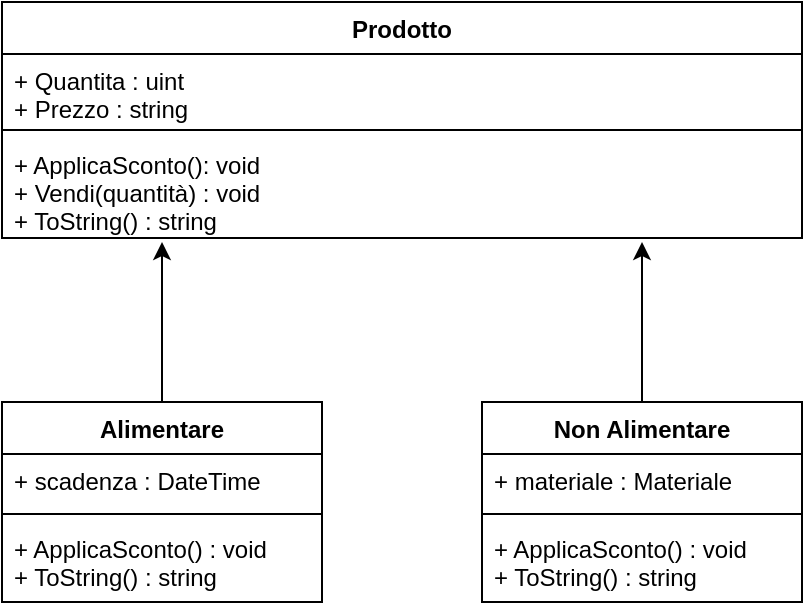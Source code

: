 <mxfile version="13.8.1" type="github">
  <diagram id="qgcYXGEeVK2xR8bV5rXa" name="Page-1">
    <mxGraphModel dx="460" dy="788" grid="1" gridSize="10" guides="1" tooltips="1" connect="1" arrows="1" fold="1" page="1" pageScale="1" pageWidth="827" pageHeight="1169" math="0" shadow="0">
      <root>
        <mxCell id="0" />
        <mxCell id="1" parent="0" />
        <mxCell id="b_ebPIoK7VyHeD0OFBqS-1" value="Prodotto" style="swimlane;fontStyle=1;align=center;verticalAlign=top;childLayout=stackLayout;horizontal=1;startSize=26;horizontalStack=0;resizeParent=1;resizeParentMax=0;resizeLast=0;collapsible=1;marginBottom=0;" vertex="1" parent="1">
          <mxGeometry x="40" y="40" width="400" height="118" as="geometry" />
        </mxCell>
        <mxCell id="b_ebPIoK7VyHeD0OFBqS-2" value="+ Quantita : uint&#xa;+ Prezzo : string" style="text;strokeColor=none;fillColor=none;align=left;verticalAlign=top;spacingLeft=4;spacingRight=4;overflow=hidden;rotatable=0;points=[[0,0.5],[1,0.5]];portConstraint=eastwest;" vertex="1" parent="b_ebPIoK7VyHeD0OFBqS-1">
          <mxGeometry y="26" width="400" height="34" as="geometry" />
        </mxCell>
        <mxCell id="b_ebPIoK7VyHeD0OFBqS-3" value="" style="line;strokeWidth=1;fillColor=none;align=left;verticalAlign=middle;spacingTop=-1;spacingLeft=3;spacingRight=3;rotatable=0;labelPosition=right;points=[];portConstraint=eastwest;" vertex="1" parent="b_ebPIoK7VyHeD0OFBqS-1">
          <mxGeometry y="60" width="400" height="8" as="geometry" />
        </mxCell>
        <mxCell id="b_ebPIoK7VyHeD0OFBqS-4" value="+ ApplicaSconto(): void&#xa;+ Vendi(quantità) : void&#xa;+ ToString() : string" style="text;strokeColor=none;fillColor=none;align=left;verticalAlign=top;spacingLeft=4;spacingRight=4;overflow=hidden;rotatable=0;points=[[0,0.5],[1,0.5]];portConstraint=eastwest;" vertex="1" parent="b_ebPIoK7VyHeD0OFBqS-1">
          <mxGeometry y="68" width="400" height="50" as="geometry" />
        </mxCell>
        <mxCell id="b_ebPIoK7VyHeD0OFBqS-14" style="edgeStyle=orthogonalEdgeStyle;rounded=0;orthogonalLoop=1;jettySize=auto;html=1;exitX=0.5;exitY=0;exitDx=0;exitDy=0;" edge="1" parent="1" source="b_ebPIoK7VyHeD0OFBqS-9">
          <mxGeometry relative="1" as="geometry">
            <mxPoint x="360" y="160" as="targetPoint" />
          </mxGeometry>
        </mxCell>
        <mxCell id="b_ebPIoK7VyHeD0OFBqS-9" value="Non Alimentare" style="swimlane;fontStyle=1;align=center;verticalAlign=top;childLayout=stackLayout;horizontal=1;startSize=26;horizontalStack=0;resizeParent=1;resizeParentMax=0;resizeLast=0;collapsible=1;marginBottom=0;" vertex="1" parent="1">
          <mxGeometry x="280" y="240" width="160" height="100" as="geometry" />
        </mxCell>
        <mxCell id="b_ebPIoK7VyHeD0OFBqS-10" value="+ materiale : Materiale" style="text;strokeColor=none;fillColor=none;align=left;verticalAlign=top;spacingLeft=4;spacingRight=4;overflow=hidden;rotatable=0;points=[[0,0.5],[1,0.5]];portConstraint=eastwest;" vertex="1" parent="b_ebPIoK7VyHeD0OFBqS-9">
          <mxGeometry y="26" width="160" height="26" as="geometry" />
        </mxCell>
        <mxCell id="b_ebPIoK7VyHeD0OFBqS-11" value="" style="line;strokeWidth=1;fillColor=none;align=left;verticalAlign=middle;spacingTop=-1;spacingLeft=3;spacingRight=3;rotatable=0;labelPosition=right;points=[];portConstraint=eastwest;" vertex="1" parent="b_ebPIoK7VyHeD0OFBqS-9">
          <mxGeometry y="52" width="160" height="8" as="geometry" />
        </mxCell>
        <mxCell id="b_ebPIoK7VyHeD0OFBqS-12" value="+ ApplicaSconto() : void&#xa;+ ToString() : string" style="text;strokeColor=none;fillColor=none;align=left;verticalAlign=top;spacingLeft=4;spacingRight=4;overflow=hidden;rotatable=0;points=[[0,0.5],[1,0.5]];portConstraint=eastwest;" vertex="1" parent="b_ebPIoK7VyHeD0OFBqS-9">
          <mxGeometry y="60" width="160" height="40" as="geometry" />
        </mxCell>
        <mxCell id="b_ebPIoK7VyHeD0OFBqS-13" style="edgeStyle=orthogonalEdgeStyle;rounded=0;orthogonalLoop=1;jettySize=auto;html=1;exitX=0.5;exitY=0;exitDx=0;exitDy=0;" edge="1" parent="1" source="b_ebPIoK7VyHeD0OFBqS-5">
          <mxGeometry relative="1" as="geometry">
            <mxPoint x="120" y="160" as="targetPoint" />
          </mxGeometry>
        </mxCell>
        <mxCell id="b_ebPIoK7VyHeD0OFBqS-5" value="Alimentare" style="swimlane;fontStyle=1;align=center;verticalAlign=top;childLayout=stackLayout;horizontal=1;startSize=26;horizontalStack=0;resizeParent=1;resizeParentMax=0;resizeLast=0;collapsible=1;marginBottom=0;" vertex="1" parent="1">
          <mxGeometry x="40" y="240" width="160" height="100" as="geometry" />
        </mxCell>
        <mxCell id="b_ebPIoK7VyHeD0OFBqS-6" value="+ scadenza : DateTime" style="text;strokeColor=none;fillColor=none;align=left;verticalAlign=top;spacingLeft=4;spacingRight=4;overflow=hidden;rotatable=0;points=[[0,0.5],[1,0.5]];portConstraint=eastwest;" vertex="1" parent="b_ebPIoK7VyHeD0OFBqS-5">
          <mxGeometry y="26" width="160" height="26" as="geometry" />
        </mxCell>
        <mxCell id="b_ebPIoK7VyHeD0OFBqS-7" value="" style="line;strokeWidth=1;fillColor=none;align=left;verticalAlign=middle;spacingTop=-1;spacingLeft=3;spacingRight=3;rotatable=0;labelPosition=right;points=[];portConstraint=eastwest;" vertex="1" parent="b_ebPIoK7VyHeD0OFBqS-5">
          <mxGeometry y="52" width="160" height="8" as="geometry" />
        </mxCell>
        <mxCell id="b_ebPIoK7VyHeD0OFBqS-8" value="+ ApplicaSconto() : void&#xa;+ ToString() : string" style="text;strokeColor=none;fillColor=none;align=left;verticalAlign=top;spacingLeft=4;spacingRight=4;overflow=hidden;rotatable=0;points=[[0,0.5],[1,0.5]];portConstraint=eastwest;" vertex="1" parent="b_ebPIoK7VyHeD0OFBqS-5">
          <mxGeometry y="60" width="160" height="40" as="geometry" />
        </mxCell>
      </root>
    </mxGraphModel>
  </diagram>
</mxfile>
